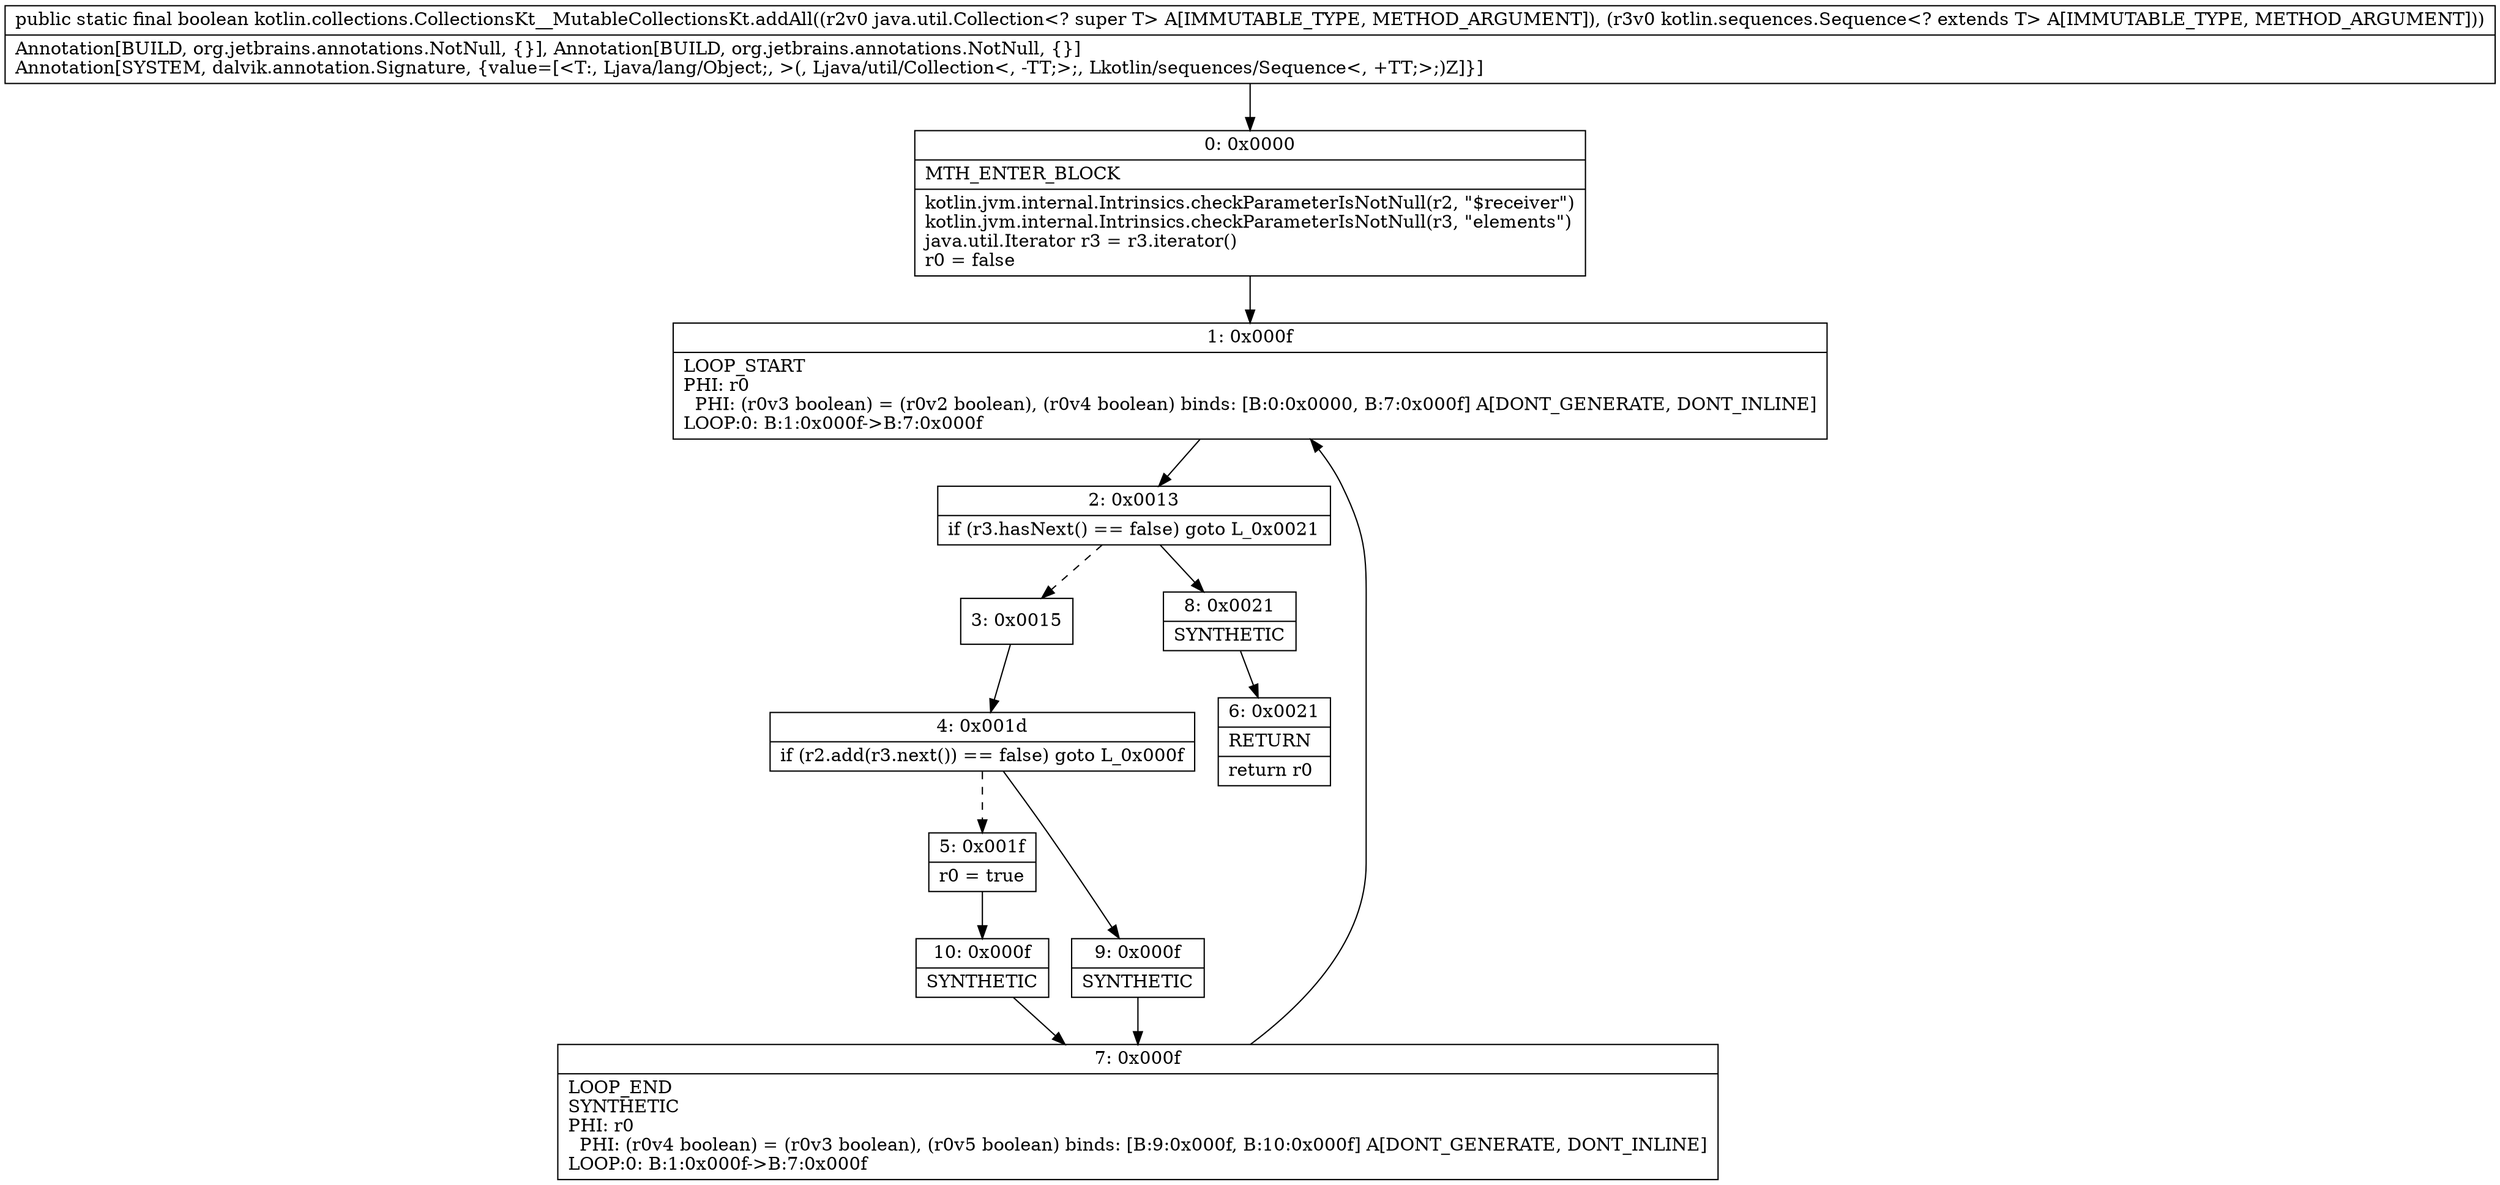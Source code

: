 digraph "CFG forkotlin.collections.CollectionsKt__MutableCollectionsKt.addAll(Ljava\/util\/Collection;Lkotlin\/sequences\/Sequence;)Z" {
Node_0 [shape=record,label="{0\:\ 0x0000|MTH_ENTER_BLOCK\l|kotlin.jvm.internal.Intrinsics.checkParameterIsNotNull(r2, \"$receiver\")\lkotlin.jvm.internal.Intrinsics.checkParameterIsNotNull(r3, \"elements\")\ljava.util.Iterator r3 = r3.iterator()\lr0 = false\l}"];
Node_1 [shape=record,label="{1\:\ 0x000f|LOOP_START\lPHI: r0 \l  PHI: (r0v3 boolean) = (r0v2 boolean), (r0v4 boolean) binds: [B:0:0x0000, B:7:0x000f] A[DONT_GENERATE, DONT_INLINE]\lLOOP:0: B:1:0x000f\-\>B:7:0x000f\l}"];
Node_2 [shape=record,label="{2\:\ 0x0013|if (r3.hasNext() == false) goto L_0x0021\l}"];
Node_3 [shape=record,label="{3\:\ 0x0015}"];
Node_4 [shape=record,label="{4\:\ 0x001d|if (r2.add(r3.next()) == false) goto L_0x000f\l}"];
Node_5 [shape=record,label="{5\:\ 0x001f|r0 = true\l}"];
Node_6 [shape=record,label="{6\:\ 0x0021|RETURN\l|return r0\l}"];
Node_7 [shape=record,label="{7\:\ 0x000f|LOOP_END\lSYNTHETIC\lPHI: r0 \l  PHI: (r0v4 boolean) = (r0v3 boolean), (r0v5 boolean) binds: [B:9:0x000f, B:10:0x000f] A[DONT_GENERATE, DONT_INLINE]\lLOOP:0: B:1:0x000f\-\>B:7:0x000f\l}"];
Node_8 [shape=record,label="{8\:\ 0x0021|SYNTHETIC\l}"];
Node_9 [shape=record,label="{9\:\ 0x000f|SYNTHETIC\l}"];
Node_10 [shape=record,label="{10\:\ 0x000f|SYNTHETIC\l}"];
MethodNode[shape=record,label="{public static final boolean kotlin.collections.CollectionsKt__MutableCollectionsKt.addAll((r2v0 java.util.Collection\<? super T\> A[IMMUTABLE_TYPE, METHOD_ARGUMENT]), (r3v0 kotlin.sequences.Sequence\<? extends T\> A[IMMUTABLE_TYPE, METHOD_ARGUMENT]))  | Annotation[BUILD, org.jetbrains.annotations.NotNull, \{\}], Annotation[BUILD, org.jetbrains.annotations.NotNull, \{\}]\lAnnotation[SYSTEM, dalvik.annotation.Signature, \{value=[\<T:, Ljava\/lang\/Object;, \>(, Ljava\/util\/Collection\<, \-TT;\>;, Lkotlin\/sequences\/Sequence\<, +TT;\>;)Z]\}]\l}"];
MethodNode -> Node_0;
Node_0 -> Node_1;
Node_1 -> Node_2;
Node_2 -> Node_3[style=dashed];
Node_2 -> Node_8;
Node_3 -> Node_4;
Node_4 -> Node_5[style=dashed];
Node_4 -> Node_9;
Node_5 -> Node_10;
Node_7 -> Node_1;
Node_8 -> Node_6;
Node_9 -> Node_7;
Node_10 -> Node_7;
}

